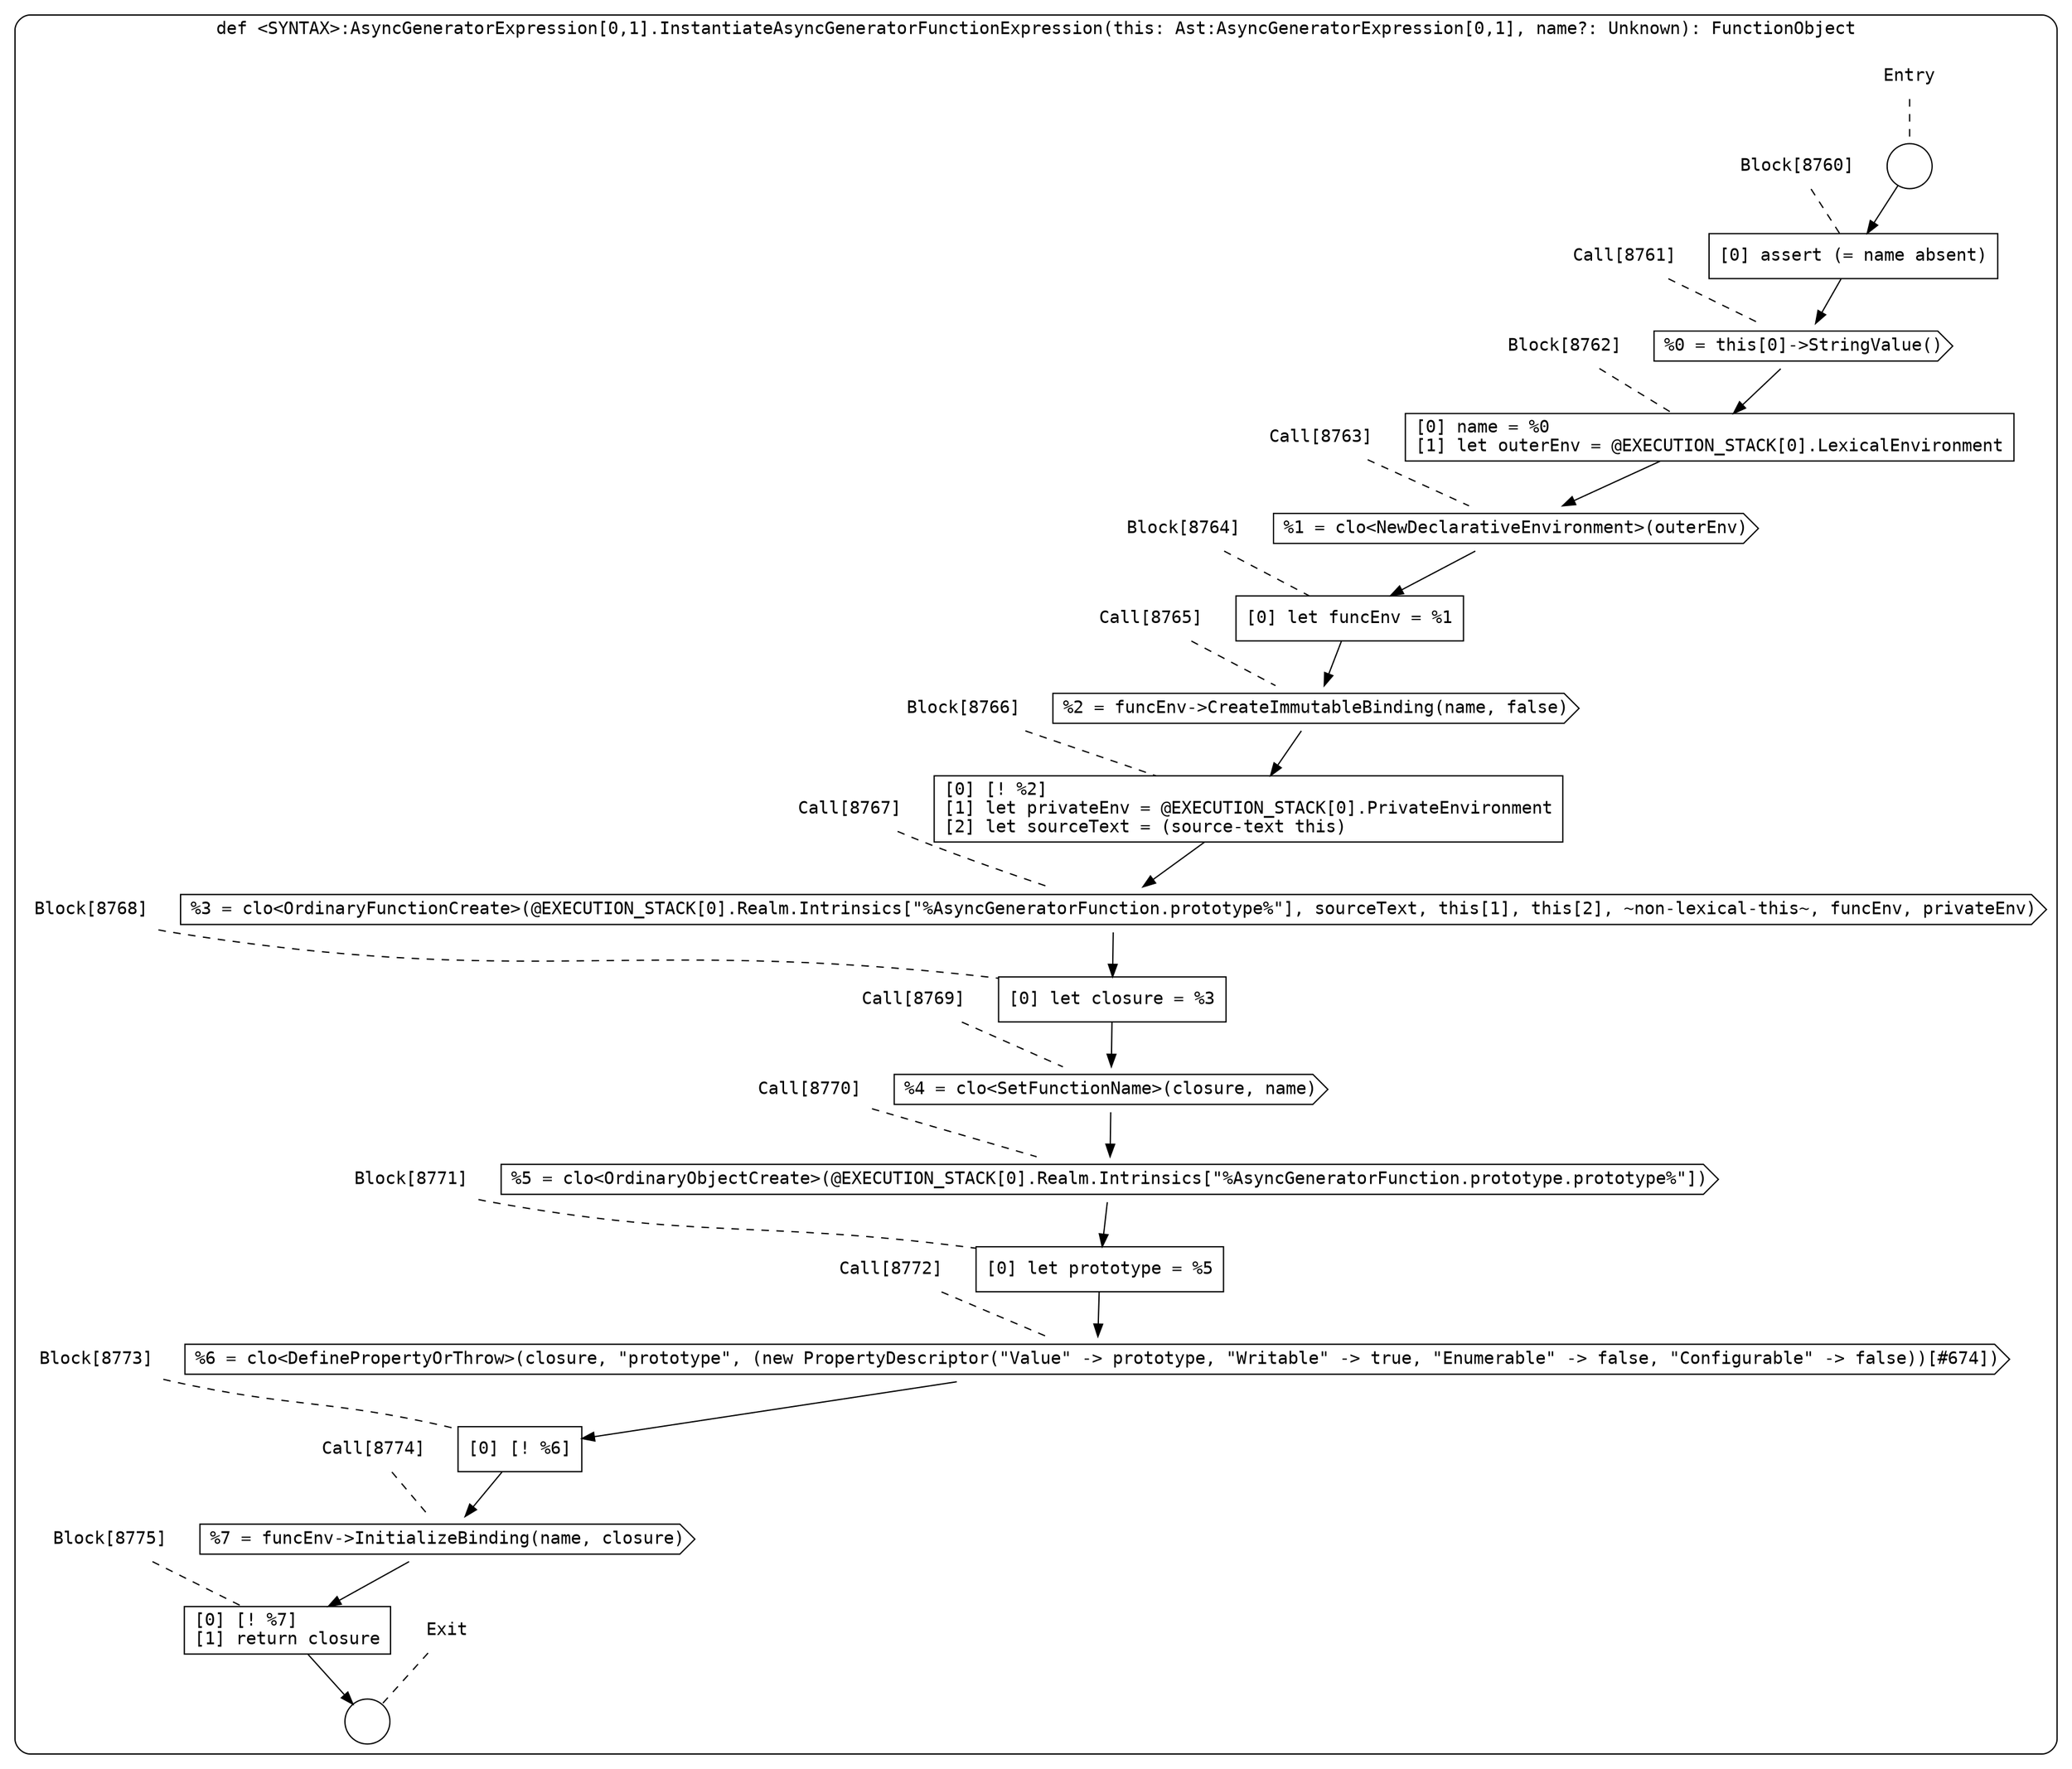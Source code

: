 digraph {
  graph [fontname = "Consolas"]
  node [fontname = "Consolas"]
  edge [fontname = "Consolas"]
  subgraph cluster1614 {
    label = "def <SYNTAX>:AsyncGeneratorExpression[0,1].InstantiateAsyncGeneratorFunctionExpression(this: Ast:AsyncGeneratorExpression[0,1], name?: Unknown): FunctionObject"
    style = rounded
    cluster1614_entry_name [shape=none, label=<<font color="black">Entry</font>>]
    cluster1614_entry_name -> cluster1614_entry [arrowhead=none, color="black", style=dashed]
    cluster1614_entry [shape=circle label=" " color="black" fillcolor="white" style=filled]
    cluster1614_entry -> node8760 [color="black"]
    cluster1614_exit_name [shape=none, label=<<font color="black">Exit</font>>]
    cluster1614_exit_name -> cluster1614_exit [arrowhead=none, color="black", style=dashed]
    cluster1614_exit [shape=circle label=" " color="black" fillcolor="white" style=filled]
    node8760_name [shape=none, label=<<font color="black">Block[8760]</font>>]
    node8760_name -> node8760 [arrowhead=none, color="black", style=dashed]
    node8760 [shape=box, label=<<font color="black">[0] assert (= name absent)<BR ALIGN="LEFT"/></font>> color="black" fillcolor="white", style=filled]
    node8760 -> node8761 [color="black"]
    node8761_name [shape=none, label=<<font color="black">Call[8761]</font>>]
    node8761_name -> node8761 [arrowhead=none, color="black", style=dashed]
    node8761 [shape=cds, label=<<font color="black">%0 = this[0]-&gt;StringValue()</font>> color="black" fillcolor="white", style=filled]
    node8761 -> node8762 [color="black"]
    node8762_name [shape=none, label=<<font color="black">Block[8762]</font>>]
    node8762_name -> node8762 [arrowhead=none, color="black", style=dashed]
    node8762 [shape=box, label=<<font color="black">[0] name = %0<BR ALIGN="LEFT"/>[1] let outerEnv = @EXECUTION_STACK[0].LexicalEnvironment<BR ALIGN="LEFT"/></font>> color="black" fillcolor="white", style=filled]
    node8762 -> node8763 [color="black"]
    node8763_name [shape=none, label=<<font color="black">Call[8763]</font>>]
    node8763_name -> node8763 [arrowhead=none, color="black", style=dashed]
    node8763 [shape=cds, label=<<font color="black">%1 = clo&lt;NewDeclarativeEnvironment&gt;(outerEnv)</font>> color="black" fillcolor="white", style=filled]
    node8763 -> node8764 [color="black"]
    node8764_name [shape=none, label=<<font color="black">Block[8764]</font>>]
    node8764_name -> node8764 [arrowhead=none, color="black", style=dashed]
    node8764 [shape=box, label=<<font color="black">[0] let funcEnv = %1<BR ALIGN="LEFT"/></font>> color="black" fillcolor="white", style=filled]
    node8764 -> node8765 [color="black"]
    node8765_name [shape=none, label=<<font color="black">Call[8765]</font>>]
    node8765_name -> node8765 [arrowhead=none, color="black", style=dashed]
    node8765 [shape=cds, label=<<font color="black">%2 = funcEnv-&gt;CreateImmutableBinding(name, false)</font>> color="black" fillcolor="white", style=filled]
    node8765 -> node8766 [color="black"]
    node8766_name [shape=none, label=<<font color="black">Block[8766]</font>>]
    node8766_name -> node8766 [arrowhead=none, color="black", style=dashed]
    node8766 [shape=box, label=<<font color="black">[0] [! %2]<BR ALIGN="LEFT"/>[1] let privateEnv = @EXECUTION_STACK[0].PrivateEnvironment<BR ALIGN="LEFT"/>[2] let sourceText = (source-text this)<BR ALIGN="LEFT"/></font>> color="black" fillcolor="white", style=filled]
    node8766 -> node8767 [color="black"]
    node8767_name [shape=none, label=<<font color="black">Call[8767]</font>>]
    node8767_name -> node8767 [arrowhead=none, color="black", style=dashed]
    node8767 [shape=cds, label=<<font color="black">%3 = clo&lt;OrdinaryFunctionCreate&gt;(@EXECUTION_STACK[0].Realm.Intrinsics[&quot;%AsyncGeneratorFunction.prototype%&quot;], sourceText, this[1], this[2], ~non-lexical-this~, funcEnv, privateEnv)</font>> color="black" fillcolor="white", style=filled]
    node8767 -> node8768 [color="black"]
    node8768_name [shape=none, label=<<font color="black">Block[8768]</font>>]
    node8768_name -> node8768 [arrowhead=none, color="black", style=dashed]
    node8768 [shape=box, label=<<font color="black">[0] let closure = %3<BR ALIGN="LEFT"/></font>> color="black" fillcolor="white", style=filled]
    node8768 -> node8769 [color="black"]
    node8769_name [shape=none, label=<<font color="black">Call[8769]</font>>]
    node8769_name -> node8769 [arrowhead=none, color="black", style=dashed]
    node8769 [shape=cds, label=<<font color="black">%4 = clo&lt;SetFunctionName&gt;(closure, name)</font>> color="black" fillcolor="white", style=filled]
    node8769 -> node8770 [color="black"]
    node8770_name [shape=none, label=<<font color="black">Call[8770]</font>>]
    node8770_name -> node8770 [arrowhead=none, color="black", style=dashed]
    node8770 [shape=cds, label=<<font color="black">%5 = clo&lt;OrdinaryObjectCreate&gt;(@EXECUTION_STACK[0].Realm.Intrinsics[&quot;%AsyncGeneratorFunction.prototype.prototype%&quot;])</font>> color="black" fillcolor="white", style=filled]
    node8770 -> node8771 [color="black"]
    node8771_name [shape=none, label=<<font color="black">Block[8771]</font>>]
    node8771_name -> node8771 [arrowhead=none, color="black", style=dashed]
    node8771 [shape=box, label=<<font color="black">[0] let prototype = %5<BR ALIGN="LEFT"/></font>> color="black" fillcolor="white", style=filled]
    node8771 -> node8772 [color="black"]
    node8772_name [shape=none, label=<<font color="black">Call[8772]</font>>]
    node8772_name -> node8772 [arrowhead=none, color="black", style=dashed]
    node8772 [shape=cds, label=<<font color="black">%6 = clo&lt;DefinePropertyOrThrow&gt;(closure, &quot;prototype&quot;, (new PropertyDescriptor(&quot;Value&quot; -&gt; prototype, &quot;Writable&quot; -&gt; true, &quot;Enumerable&quot; -&gt; false, &quot;Configurable&quot; -&gt; false))[#674])</font>> color="black" fillcolor="white", style=filled]
    node8772 -> node8773 [color="black"]
    node8773_name [shape=none, label=<<font color="black">Block[8773]</font>>]
    node8773_name -> node8773 [arrowhead=none, color="black", style=dashed]
    node8773 [shape=box, label=<<font color="black">[0] [! %6]<BR ALIGN="LEFT"/></font>> color="black" fillcolor="white", style=filled]
    node8773 -> node8774 [color="black"]
    node8774_name [shape=none, label=<<font color="black">Call[8774]</font>>]
    node8774_name -> node8774 [arrowhead=none, color="black", style=dashed]
    node8774 [shape=cds, label=<<font color="black">%7 = funcEnv-&gt;InitializeBinding(name, closure)</font>> color="black" fillcolor="white", style=filled]
    node8774 -> node8775 [color="black"]
    node8775_name [shape=none, label=<<font color="black">Block[8775]</font>>]
    node8775_name -> node8775 [arrowhead=none, color="black", style=dashed]
    node8775 [shape=box, label=<<font color="black">[0] [! %7]<BR ALIGN="LEFT"/>[1] return closure<BR ALIGN="LEFT"/></font>> color="black" fillcolor="white", style=filled]
    node8775 -> cluster1614_exit [color="black"]
  }
}